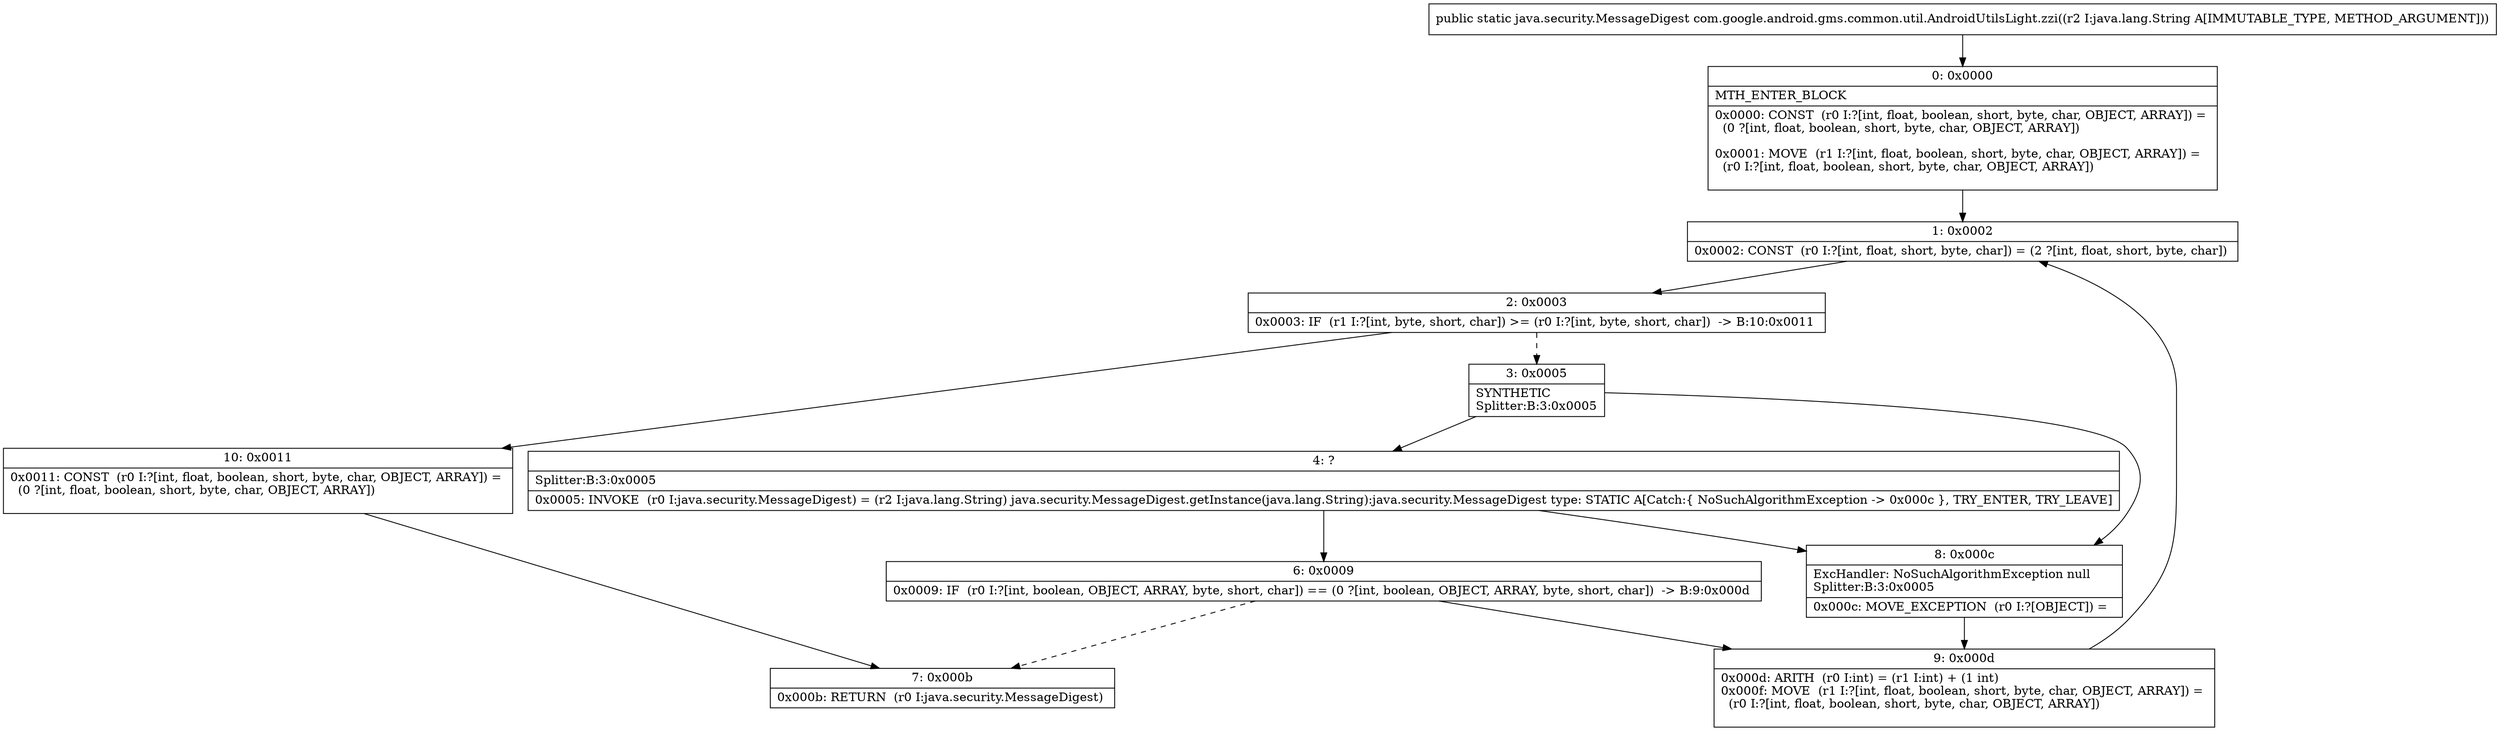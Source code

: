 digraph "CFG forcom.google.android.gms.common.util.AndroidUtilsLight.zzi(Ljava\/lang\/String;)Ljava\/security\/MessageDigest;" {
Node_0 [shape=record,label="{0\:\ 0x0000|MTH_ENTER_BLOCK\l|0x0000: CONST  (r0 I:?[int, float, boolean, short, byte, char, OBJECT, ARRAY]) = \l  (0 ?[int, float, boolean, short, byte, char, OBJECT, ARRAY])\l \l0x0001: MOVE  (r1 I:?[int, float, boolean, short, byte, char, OBJECT, ARRAY]) = \l  (r0 I:?[int, float, boolean, short, byte, char, OBJECT, ARRAY])\l \l}"];
Node_1 [shape=record,label="{1\:\ 0x0002|0x0002: CONST  (r0 I:?[int, float, short, byte, char]) = (2 ?[int, float, short, byte, char]) \l}"];
Node_2 [shape=record,label="{2\:\ 0x0003|0x0003: IF  (r1 I:?[int, byte, short, char]) \>= (r0 I:?[int, byte, short, char])  \-\> B:10:0x0011 \l}"];
Node_3 [shape=record,label="{3\:\ 0x0005|SYNTHETIC\lSplitter:B:3:0x0005\l}"];
Node_4 [shape=record,label="{4\:\ ?|Splitter:B:3:0x0005\l|0x0005: INVOKE  (r0 I:java.security.MessageDigest) = (r2 I:java.lang.String) java.security.MessageDigest.getInstance(java.lang.String):java.security.MessageDigest type: STATIC A[Catch:\{ NoSuchAlgorithmException \-\> 0x000c \}, TRY_ENTER, TRY_LEAVE]\l}"];
Node_6 [shape=record,label="{6\:\ 0x0009|0x0009: IF  (r0 I:?[int, boolean, OBJECT, ARRAY, byte, short, char]) == (0 ?[int, boolean, OBJECT, ARRAY, byte, short, char])  \-\> B:9:0x000d \l}"];
Node_7 [shape=record,label="{7\:\ 0x000b|0x000b: RETURN  (r0 I:java.security.MessageDigest) \l}"];
Node_8 [shape=record,label="{8\:\ 0x000c|ExcHandler: NoSuchAlgorithmException null\lSplitter:B:3:0x0005\l|0x000c: MOVE_EXCEPTION  (r0 I:?[OBJECT]) =  \l}"];
Node_9 [shape=record,label="{9\:\ 0x000d|0x000d: ARITH  (r0 I:int) = (r1 I:int) + (1 int) \l0x000f: MOVE  (r1 I:?[int, float, boolean, short, byte, char, OBJECT, ARRAY]) = \l  (r0 I:?[int, float, boolean, short, byte, char, OBJECT, ARRAY])\l \l}"];
Node_10 [shape=record,label="{10\:\ 0x0011|0x0011: CONST  (r0 I:?[int, float, boolean, short, byte, char, OBJECT, ARRAY]) = \l  (0 ?[int, float, boolean, short, byte, char, OBJECT, ARRAY])\l \l}"];
MethodNode[shape=record,label="{public static java.security.MessageDigest com.google.android.gms.common.util.AndroidUtilsLight.zzi((r2 I:java.lang.String A[IMMUTABLE_TYPE, METHOD_ARGUMENT])) }"];
MethodNode -> Node_0;
Node_0 -> Node_1;
Node_1 -> Node_2;
Node_2 -> Node_3[style=dashed];
Node_2 -> Node_10;
Node_3 -> Node_4;
Node_3 -> Node_8;
Node_4 -> Node_8;
Node_4 -> Node_6;
Node_6 -> Node_7[style=dashed];
Node_6 -> Node_9;
Node_8 -> Node_9;
Node_9 -> Node_1;
Node_10 -> Node_7;
}

